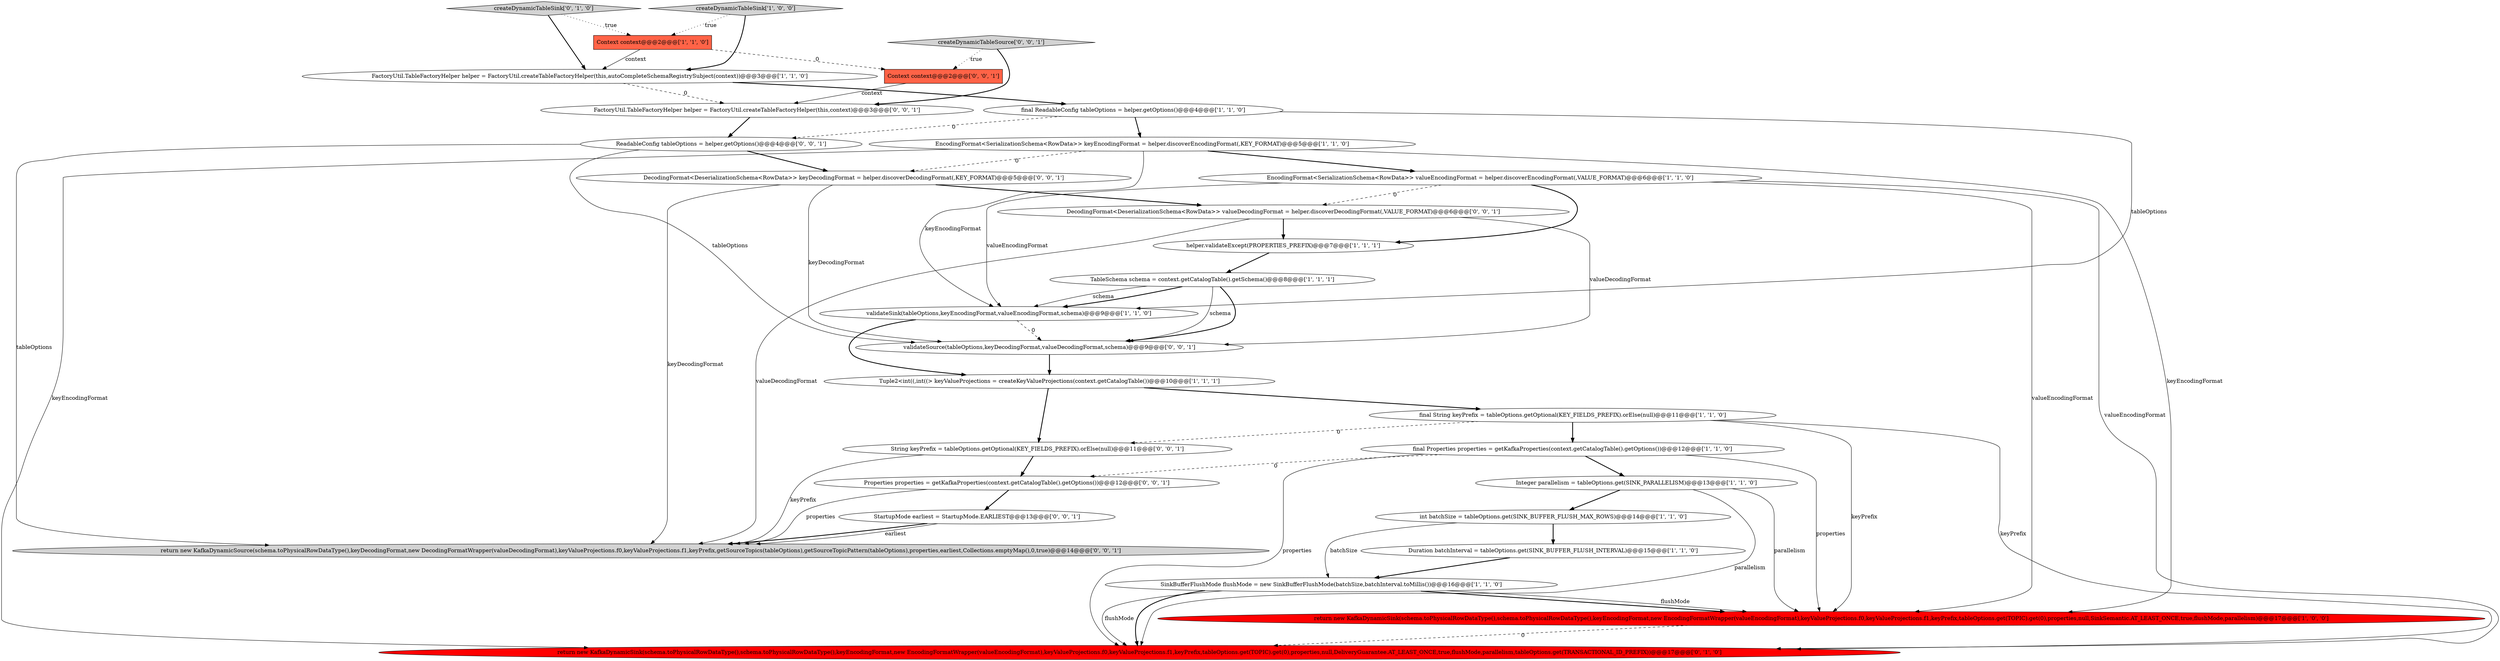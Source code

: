 digraph {
11 [style = filled, label = "TableSchema schema = context.getCatalogTable().getSchema()@@@8@@@['1', '1', '1']", fillcolor = white, shape = ellipse image = "AAA0AAABBB1BBB"];
14 [style = filled, label = "validateSink(tableOptions,keyEncodingFormat,valueEncodingFormat,schema)@@@9@@@['1', '1', '0']", fillcolor = white, shape = ellipse image = "AAA0AAABBB1BBB"];
21 [style = filled, label = "String keyPrefix = tableOptions.getOptional(KEY_FIELDS_PREFIX).orElse(null)@@@11@@@['0', '0', '1']", fillcolor = white, shape = ellipse image = "AAA0AAABBB3BBB"];
16 [style = filled, label = "Tuple2<int((,int((> keyValueProjections = createKeyValueProjections(context.getCatalogTable())@@@10@@@['1', '1', '1']", fillcolor = white, shape = ellipse image = "AAA0AAABBB1BBB"];
15 [style = filled, label = "final Properties properties = getKafkaProperties(context.getCatalogTable().getOptions())@@@12@@@['1', '1', '0']", fillcolor = white, shape = ellipse image = "AAA0AAABBB1BBB"];
2 [style = filled, label = "createDynamicTableSink['1', '0', '0']", fillcolor = lightgray, shape = diamond image = "AAA0AAABBB1BBB"];
22 [style = filled, label = "StartupMode earliest = StartupMode.EARLIEST@@@13@@@['0', '0', '1']", fillcolor = white, shape = ellipse image = "AAA0AAABBB3BBB"];
7 [style = filled, label = "Duration batchInterval = tableOptions.get(SINK_BUFFER_FLUSH_INTERVAL)@@@15@@@['1', '1', '0']", fillcolor = white, shape = ellipse image = "AAA0AAABBB1BBB"];
23 [style = filled, label = "DecodingFormat<DeserializationSchema<RowData>> keyDecodingFormat = helper.discoverDecodingFormat(,KEY_FORMAT)@@@5@@@['0', '0', '1']", fillcolor = white, shape = ellipse image = "AAA0AAABBB3BBB"];
26 [style = filled, label = "Properties properties = getKafkaProperties(context.getCatalogTable().getOptions())@@@12@@@['0', '0', '1']", fillcolor = white, shape = ellipse image = "AAA0AAABBB3BBB"];
10 [style = filled, label = "EncodingFormat<SerializationSchema<RowData>> valueEncodingFormat = helper.discoverEncodingFormat(,VALUE_FORMAT)@@@6@@@['1', '1', '0']", fillcolor = white, shape = ellipse image = "AAA0AAABBB1BBB"];
13 [style = filled, label = "int batchSize = tableOptions.get(SINK_BUFFER_FLUSH_MAX_ROWS)@@@14@@@['1', '1', '0']", fillcolor = white, shape = ellipse image = "AAA0AAABBB1BBB"];
24 [style = filled, label = "ReadableConfig tableOptions = helper.getOptions()@@@4@@@['0', '0', '1']", fillcolor = white, shape = ellipse image = "AAA0AAABBB3BBB"];
4 [style = filled, label = "Integer parallelism = tableOptions.get(SINK_PARALLELISM)@@@13@@@['1', '1', '0']", fillcolor = white, shape = ellipse image = "AAA0AAABBB1BBB"];
29 [style = filled, label = "return new KafkaDynamicSource(schema.toPhysicalRowDataType(),keyDecodingFormat,new DecodingFormatWrapper(valueDecodingFormat),keyValueProjections.f0,keyValueProjections.f1,keyPrefix,getSourceTopics(tableOptions),getSourceTopicPattern(tableOptions),properties,earliest,Collections.emptyMap(),0,true)@@@14@@@['0', '0', '1']", fillcolor = lightgray, shape = ellipse image = "AAA0AAABBB3BBB"];
27 [style = filled, label = "validateSource(tableOptions,keyDecodingFormat,valueDecodingFormat,schema)@@@9@@@['0', '0', '1']", fillcolor = white, shape = ellipse image = "AAA0AAABBB3BBB"];
20 [style = filled, label = "Context context@@@2@@@['0', '0', '1']", fillcolor = tomato, shape = box image = "AAA0AAABBB3BBB"];
25 [style = filled, label = "createDynamicTableSource['0', '0', '1']", fillcolor = lightgray, shape = diamond image = "AAA0AAABBB3BBB"];
8 [style = filled, label = "final ReadableConfig tableOptions = helper.getOptions()@@@4@@@['1', '1', '0']", fillcolor = white, shape = ellipse image = "AAA0AAABBB1BBB"];
9 [style = filled, label = "FactoryUtil.TableFactoryHelper helper = FactoryUtil.createTableFactoryHelper(this,autoCompleteSchemaRegistrySubject(context))@@@3@@@['1', '1', '0']", fillcolor = white, shape = ellipse image = "AAA0AAABBB1BBB"];
0 [style = filled, label = "return new KafkaDynamicSink(schema.toPhysicalRowDataType(),schema.toPhysicalRowDataType(),keyEncodingFormat,new EncodingFormatWrapper(valueEncodingFormat),keyValueProjections.f0,keyValueProjections.f1,keyPrefix,tableOptions.get(TOPIC).get(0),properties,null,SinkSemantic.AT_LEAST_ONCE,true,flushMode,parallelism)@@@17@@@['1', '0', '0']", fillcolor = red, shape = ellipse image = "AAA1AAABBB1BBB"];
3 [style = filled, label = "final String keyPrefix = tableOptions.getOptional(KEY_FIELDS_PREFIX).orElse(null)@@@11@@@['1', '1', '0']", fillcolor = white, shape = ellipse image = "AAA0AAABBB1BBB"];
18 [style = filled, label = "createDynamicTableSink['0', '1', '0']", fillcolor = lightgray, shape = diamond image = "AAA0AAABBB2BBB"];
28 [style = filled, label = "FactoryUtil.TableFactoryHelper helper = FactoryUtil.createTableFactoryHelper(this,context)@@@3@@@['0', '0', '1']", fillcolor = white, shape = ellipse image = "AAA0AAABBB3BBB"];
1 [style = filled, label = "Context context@@@2@@@['1', '1', '0']", fillcolor = tomato, shape = box image = "AAA0AAABBB1BBB"];
5 [style = filled, label = "EncodingFormat<SerializationSchema<RowData>> keyEncodingFormat = helper.discoverEncodingFormat(,KEY_FORMAT)@@@5@@@['1', '1', '0']", fillcolor = white, shape = ellipse image = "AAA0AAABBB1BBB"];
6 [style = filled, label = "SinkBufferFlushMode flushMode = new SinkBufferFlushMode(batchSize,batchInterval.toMillis())@@@16@@@['1', '1', '0']", fillcolor = white, shape = ellipse image = "AAA0AAABBB1BBB"];
19 [style = filled, label = "DecodingFormat<DeserializationSchema<RowData>> valueDecodingFormat = helper.discoverDecodingFormat(,VALUE_FORMAT)@@@6@@@['0', '0', '1']", fillcolor = white, shape = ellipse image = "AAA0AAABBB3BBB"];
17 [style = filled, label = "return new KafkaDynamicSink(schema.toPhysicalRowDataType(),schema.toPhysicalRowDataType(),keyEncodingFormat,new EncodingFormatWrapper(valueEncodingFormat),keyValueProjections.f0,keyValueProjections.f1,keyPrefix,tableOptions.get(TOPIC).get(0),properties,null,DeliveryGuarantee.AT_LEAST_ONCE,true,flushMode,parallelism,tableOptions.get(TRANSACTIONAL_ID_PREFIX))@@@17@@@['0', '1', '0']", fillcolor = red, shape = ellipse image = "AAA1AAABBB2BBB"];
12 [style = filled, label = "helper.validateExcept(PROPERTIES_PREFIX)@@@7@@@['1', '1', '1']", fillcolor = white, shape = ellipse image = "AAA0AAABBB1BBB"];
14->16 [style = bold, label=""];
21->29 [style = solid, label="keyPrefix"];
5->10 [style = bold, label=""];
11->14 [style = solid, label="schema"];
16->3 [style = bold, label=""];
6->17 [style = bold, label=""];
25->28 [style = bold, label=""];
1->9 [style = solid, label="context"];
26->29 [style = solid, label="properties"];
15->17 [style = solid, label="properties"];
19->12 [style = bold, label=""];
11->14 [style = bold, label=""];
3->21 [style = dashed, label="0"];
5->23 [style = dashed, label="0"];
10->19 [style = dashed, label="0"];
18->1 [style = dotted, label="true"];
4->13 [style = bold, label=""];
9->28 [style = dashed, label="0"];
12->11 [style = bold, label=""];
22->29 [style = bold, label=""];
3->15 [style = bold, label=""];
20->28 [style = solid, label="context"];
23->29 [style = solid, label="keyDecodingFormat"];
6->0 [style = bold, label=""];
2->9 [style = bold, label=""];
27->16 [style = bold, label=""];
8->24 [style = dashed, label="0"];
3->17 [style = solid, label="keyPrefix"];
5->14 [style = solid, label="keyEncodingFormat"];
19->29 [style = solid, label="valueDecodingFormat"];
9->8 [style = bold, label=""];
0->17 [style = dashed, label="0"];
4->0 [style = solid, label="parallelism"];
14->27 [style = dashed, label="0"];
11->27 [style = solid, label="schema"];
26->22 [style = bold, label=""];
10->17 [style = solid, label="valueEncodingFormat"];
13->6 [style = solid, label="batchSize"];
1->20 [style = dashed, label="0"];
21->26 [style = bold, label=""];
22->29 [style = solid, label="earliest"];
24->29 [style = solid, label="tableOptions"];
6->17 [style = solid, label="flushMode"];
23->27 [style = solid, label="keyDecodingFormat"];
8->5 [style = bold, label=""];
10->12 [style = bold, label=""];
13->7 [style = bold, label=""];
16->21 [style = bold, label=""];
15->0 [style = solid, label="properties"];
23->19 [style = bold, label=""];
2->1 [style = dotted, label="true"];
25->20 [style = dotted, label="true"];
7->6 [style = bold, label=""];
15->4 [style = bold, label=""];
18->9 [style = bold, label=""];
15->26 [style = dashed, label="0"];
8->14 [style = solid, label="tableOptions"];
5->17 [style = solid, label="keyEncodingFormat"];
28->24 [style = bold, label=""];
24->27 [style = solid, label="tableOptions"];
19->27 [style = solid, label="valueDecodingFormat"];
4->17 [style = solid, label="parallelism"];
10->0 [style = solid, label="valueEncodingFormat"];
3->0 [style = solid, label="keyPrefix"];
6->0 [style = solid, label="flushMode"];
10->14 [style = solid, label="valueEncodingFormat"];
11->27 [style = bold, label=""];
24->23 [style = bold, label=""];
5->0 [style = solid, label="keyEncodingFormat"];
}
